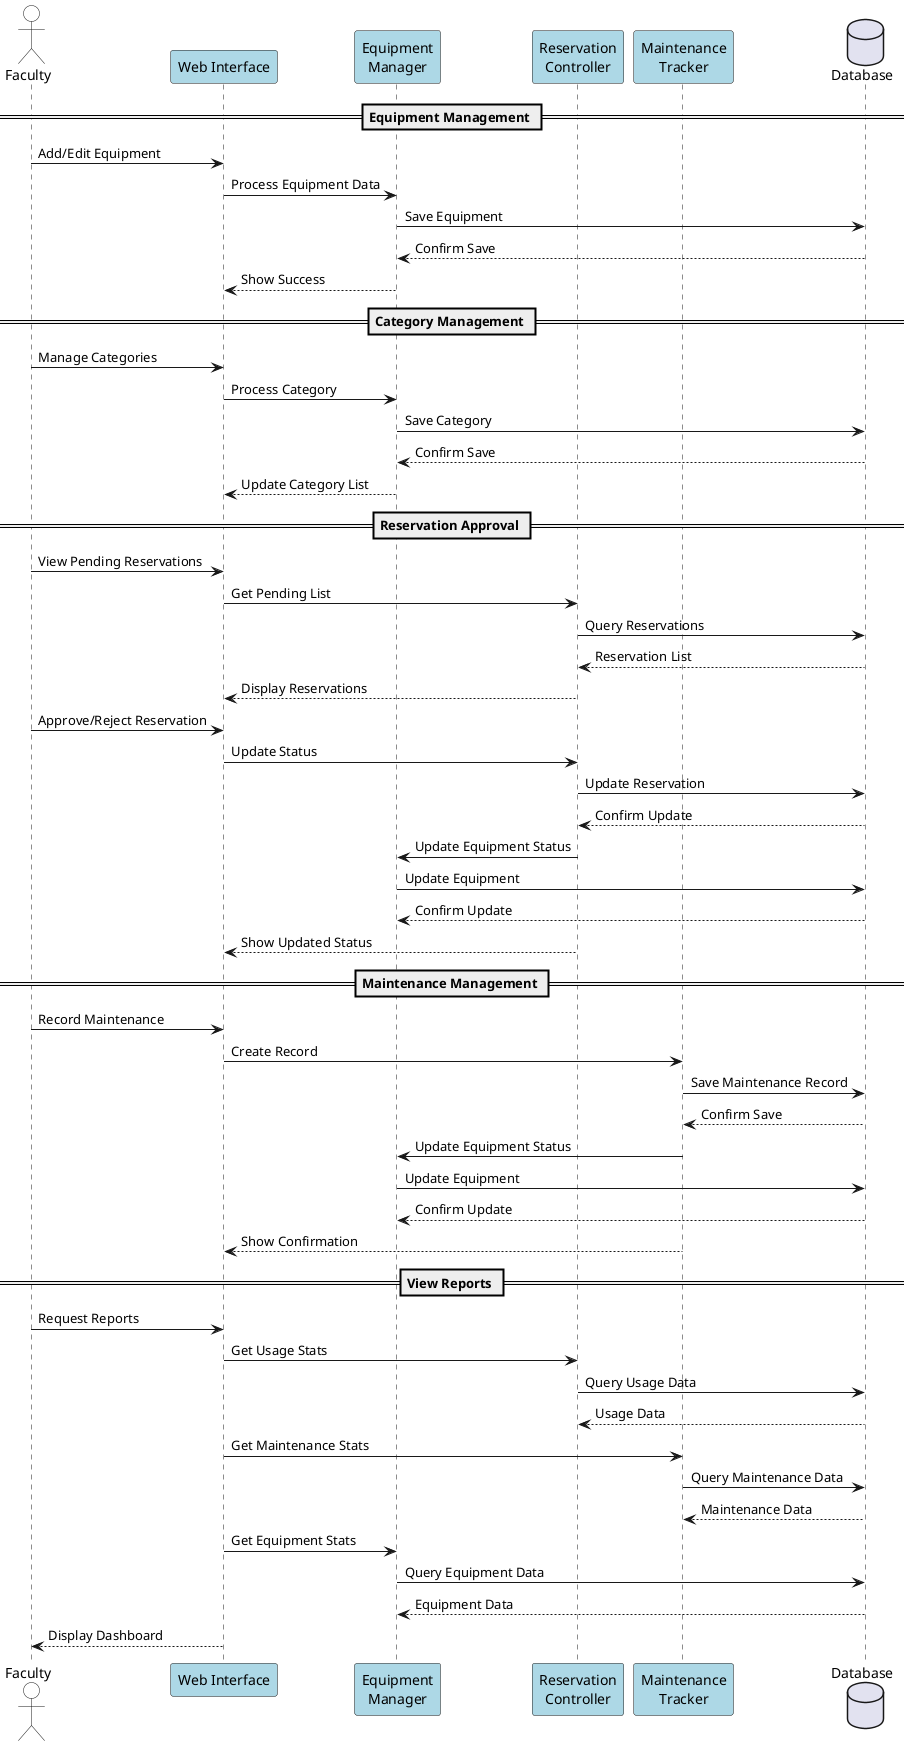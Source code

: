 @startuml Faculty Equipment Management Process

skinparam sequence {
    ParticipantBackgroundColor LightBlue
    ActorBackgroundColor White
    DatabaseBackgroundColor LightGray
}

actor Faculty
participant "Web Interface" as UI
participant "Equipment\nManager" as EqMgmt
participant "Reservation\nController" as ResCtrl
participant "Maintenance\nTracker" as MaintCtrl
database "Database" as DB

== Equipment Management ==
Faculty -> UI: Add/Edit Equipment
UI -> EqMgmt: Process Equipment Data
EqMgmt -> DB: Save Equipment
DB --> EqMgmt: Confirm Save
EqMgmt --> UI: Show Success

== Category Management ==
Faculty -> UI: Manage Categories
UI -> EqMgmt: Process Category
EqMgmt -> DB: Save Category
DB --> EqMgmt: Confirm Save
EqMgmt --> UI: Update Category List

== Reservation Approval ==
Faculty -> UI: View Pending Reservations
UI -> ResCtrl: Get Pending List
ResCtrl -> DB: Query Reservations
DB --> ResCtrl: Reservation List
ResCtrl --> UI: Display Reservations

Faculty -> UI: Approve/Reject Reservation
UI -> ResCtrl: Update Status
ResCtrl -> DB: Update Reservation
DB --> ResCtrl: Confirm Update
ResCtrl -> EqMgmt: Update Equipment Status
EqMgmt -> DB: Update Equipment
DB --> EqMgmt: Confirm Update
ResCtrl --> UI: Show Updated Status

== Maintenance Management ==
Faculty -> UI: Record Maintenance
UI -> MaintCtrl: Create Record
MaintCtrl -> DB: Save Maintenance Record
DB --> MaintCtrl: Confirm Save
MaintCtrl -> EqMgmt: Update Equipment Status
EqMgmt -> DB: Update Equipment
DB --> EqMgmt: Confirm Update
MaintCtrl --> UI: Show Confirmation

== View Reports ==
Faculty -> UI: Request Reports
UI -> ResCtrl: Get Usage Stats
ResCtrl -> DB: Query Usage Data
DB --> ResCtrl: Usage Data
UI -> MaintCtrl: Get Maintenance Stats
MaintCtrl -> DB: Query Maintenance Data
DB --> MaintCtrl: Maintenance Data
UI -> EqMgmt: Get Equipment Stats
EqMgmt -> DB: Query Equipment Data
DB --> EqMgmt: Equipment Data
UI --> Faculty: Display Dashboard

@enduml
